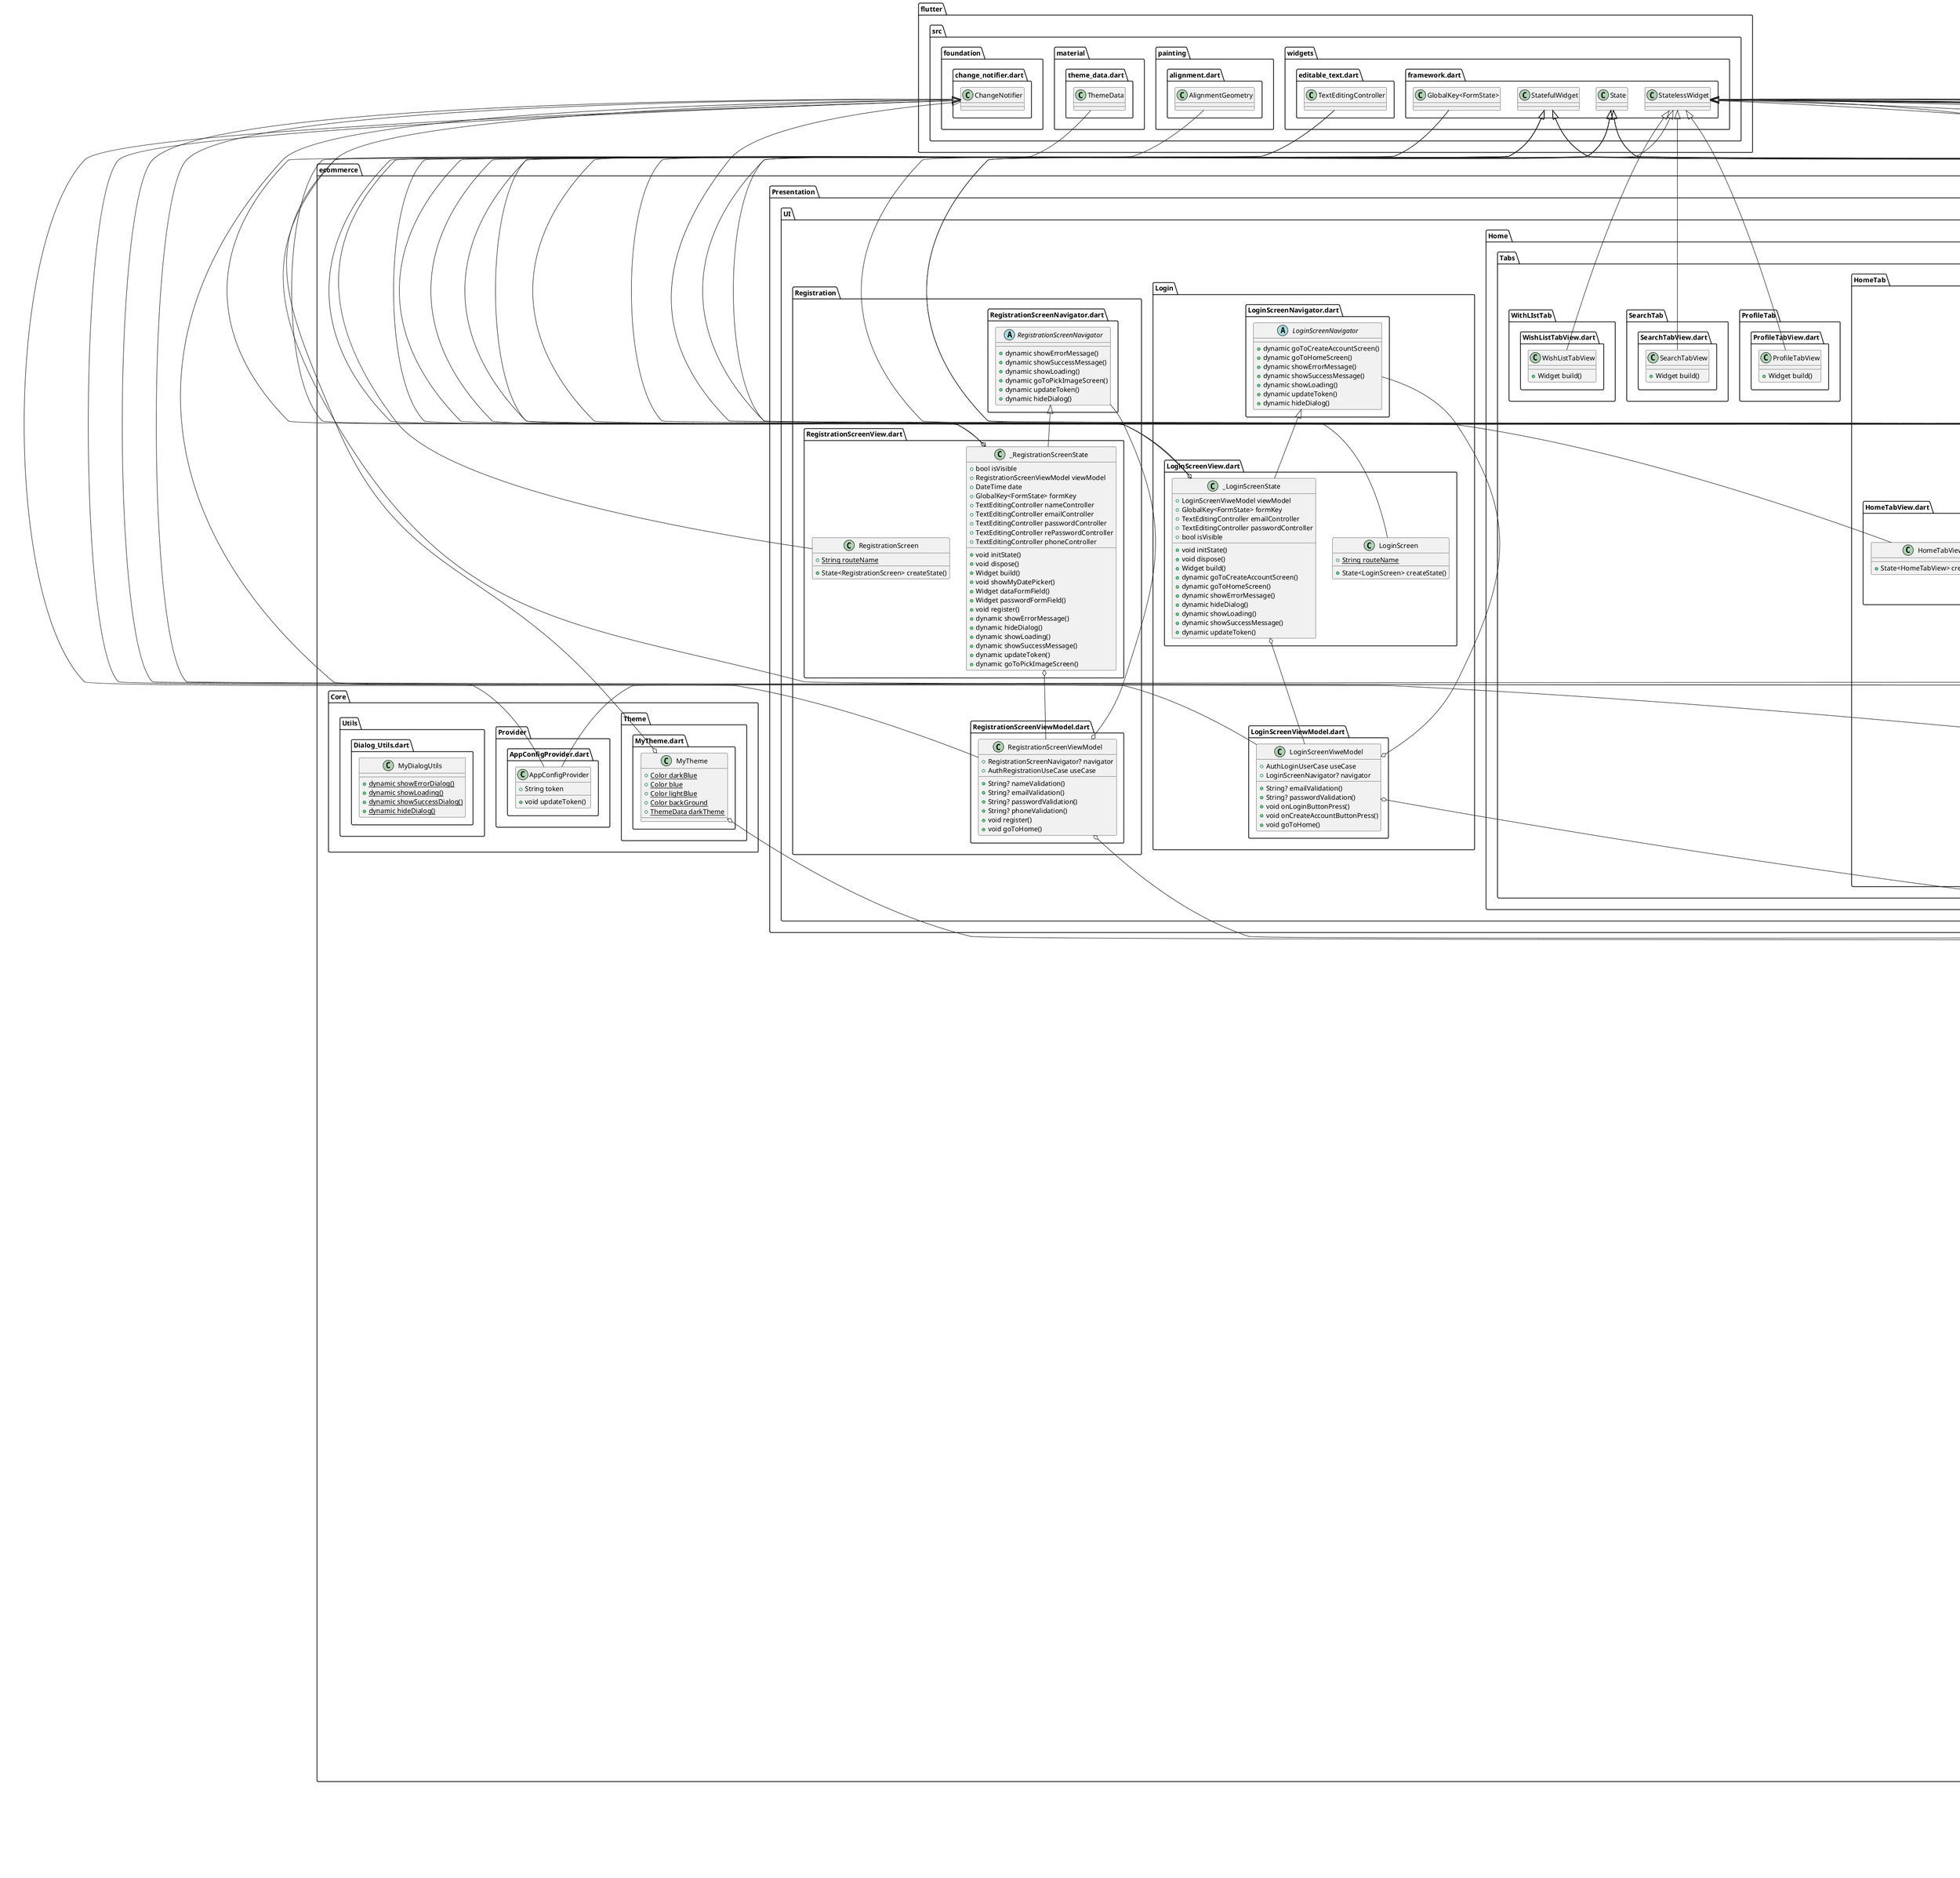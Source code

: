 @startuml
set namespaceSeparator ::

class "ecommerce::Core::Provider::AppConfigProvider.dart::AppConfigProvider" {
  +String token
  +void updateToken()
}

"flutter::src::foundation::change_notifier.dart::ChangeNotifier" <|-- "ecommerce::Core::Provider::AppConfigProvider.dart::AppConfigProvider"

class "ecommerce::Core::Theme::MyTheme.dart::MyTheme" {
  {static} +Color darkBlue
  {static} +Color blue
  {static} +Color lightBlue
  {static} +Color backGround
  {static} +ThemeData darkTheme
}

"ecommerce::Core::Theme::MyTheme.dart::MyTheme" o-- "dart::ui::Color"
"ecommerce::Core::Theme::MyTheme.dart::MyTheme" o-- "flutter::src::material::theme_data.dart::ThemeData"

class "ecommerce::Core::Utils::Dialog_Utils.dart::MyDialogUtils" {
  {static} +dynamic showErrorDialog()
  {static} +dynamic showLoading()
  {static} +dynamic showSuccessDialog()
  {static} +dynamic hideDialog()
}

class "ecommerce::Data::Api::ApiManager.dart::ApiManager" {
  {static} -ApiManager? _instance
  +String baseUrl
  +String addUserRoute
  +String addUserImageRoute
  +String loginRoute
  +String getCategoriesRoute
  +String getAllNewAddedProductsRoute
  +String getProductsByCategoryRoute
  +String getProductDetailsRoute
  {static} +ApiManager getApiManager()
  +Future<CreateUserResponseDTO> addNewUser()
  +Future<String> uploadUserImage()
  +Future<LoginResponseDTO> login()
  +Future<CategoriesResponseDTO> getCategories()
  +Future<ProductsResponseDTO> getAllNewAddedProducts()
  +Future<ProductsResponseDTO> getProductsByCategory()
  +Future<ProductDetailsResponseDTO> getProductDetails()
}

"ecommerce::Data::Api::ApiManager.dart::ApiManager" o-- "ecommerce::Data::Api::ApiManager.dart::ApiManager"

class "ecommerce::Data::Data%20Source::AuthRemoteDataSourceImpl.dart::AuthRemoteDataSourceImpl" {
  +ApiManager apiManager
  +Future<CreateUserResponse?> addNewUser()
  +Future<String> uploadUserImage()
  +Future<LoginResponse> login()
}

"ecommerce::Data::Data%20Source::AuthRemoteDataSourceImpl.dart::AuthRemoteDataSourceImpl" o-- "ecommerce::Data::Api::ApiManager.dart::ApiManager"
"ecommerce::Domain::Repository::Auth_Ropository_Contract.dart::AuthRemoteDataSource" <|-- "ecommerce::Data::Data%20Source::AuthRemoteDataSourceImpl.dart::AuthRemoteDataSourceImpl"

class "ecommerce::Data::Data%20Source::CategoriesRemoteDataSource.dart::CategoriesRemoteDataSourceImpl" {
  +ApiManager apiManager
  +Future<CategoriesResponse> getCategories()
}

"ecommerce::Data::Data%20Source::CategoriesRemoteDataSource.dart::CategoriesRemoteDataSourceImpl" o-- "ecommerce::Data::Api::ApiManager.dart::ApiManager"
"ecommerce::Domain::Repository::Categories_Repository_Contract.dart::CategoriesRemoteDataSource" <|-- "ecommerce::Data::Data%20Source::CategoriesRemoteDataSource.dart::CategoriesRemoteDataSourceImpl"

class "ecommerce::Data::Data%20Source::ProductLocalDataSourceImpl.dart::ProductLocalDataSourceImpl" {
  +SQLdb sqLdb
  +Future<String> insertData()
  +Future<String> deleteData()
}

"ecommerce::Data::Data%20Source::ProductLocalDataSourceImpl.dart::ProductLocalDataSourceImpl" o-- "ecommerce::Data::SQL::SQLDB.dart::SQLdb"
"ecommerce::Domain::Repository::Products_Prepository_Contract.dart::ProductLocalDataSource" <|-- "ecommerce::Data::Data%20Source::ProductLocalDataSourceImpl.dart::ProductLocalDataSourceImpl"

class "ecommerce::Data::Data%20Source::ProductRemoteDataSourceImpl.dart::ProductRemoteDataSourceImpl" {
  +ApiManager apiManager
  +Future<ProductsResponse> getNewAddedProduct()
  +Future<ProductsResponse> getProductsByCategory()
  +Future<ProductDetailsResponse> getProductDetails()
}

"ecommerce::Data::Data%20Source::ProductRemoteDataSourceImpl.dart::ProductRemoteDataSourceImpl" o-- "ecommerce::Data::Api::ApiManager.dart::ApiManager"
"ecommerce::Domain::Repository::Products_Prepository_Contract.dart::ProductRemoteDataSource" <|-- "ecommerce::Data::Data%20Source::ProductRemoteDataSourceImpl.dart::ProductRemoteDataSourceImpl"

class "ecommerce::Data::Models::CategoriesDTO.dart::CategoriesDTO" {
  +num? id
  +String? name
  +String? image
  +Map<String, dynamic> toJson()
  +Categories toDomain()
}

class "ecommerce::Data::Models::CategoriesResponseDTO.dart::CategoriesResponseDTO" {
  +String? statusCode
  +String? message
  +List<CategoriesDTO>? categories
  +Map<String, dynamic> toJson()
  +CategoriesResponse toDomain()
}

class "ecommerce::Data::Models::CreateUserResponseDTO.dart::CreateUserResponseDTO" {
  +String? statusCode
  +String? message
  +UserDTO? user
  +Map<String, dynamic> toJson()
  +CreateUserResponse toDomain()
}

"ecommerce::Data::Models::CreateUserResponseDTO.dart::CreateUserResponseDTO" o-- "ecommerce::Data::Models::UserDTO.dart::UserDTO"

class "ecommerce::Data::Models::FeedBackDTO.dart::FeedBackDTO" {
  +String? user
  +num? rate
  +String? comment
  +String? userImage
  +Map<String, dynamic> toJson()
  +FeedBack toDomain()
}

class "ecommerce::Data::Models::LoginResponseDTO.dart::LoginResponseDTO" {
  +String? statusCode
  +String? message
  +String? token
  +Map<String, dynamic> toJson()
  +LoginResponse toDomain()
}

class "ecommerce::Data::Models::ProductDetailsDTO.dart::ProductDetailsDTO" {
  +num? id
  +String? name
  +String? category
  +num? price
  +String? mainImage
  +String? description
  +String? descriptionImage
  +String? brand
  +num? quantity
  +num? rating
  +num? userRating
  +String? userComment
  +List<FeedBackDTO>? feedBack
  +List<String>? images
  +Map<String, dynamic> toJson()
  +ProductDetails toDomain()
}

class "ecommerce::Data::Models::ProductDetailsResponseDTO.dart::ProductDetailsResponseDTO" {
  +String? status
  +String? message
  +ProductDetailsDTO? product
  +Map<String, dynamic> toJson()
  +ProductDetailsResponse toDomain()
}

"ecommerce::Data::Models::ProductDetailsResponseDTO.dart::ProductDetailsResponseDTO" o-- "ecommerce::Data::Models::ProductDetailsDTO.dart::ProductDetailsDTO"

class "ecommerce::Data::Models::ProductsDTO.dart::ProductsDTO" {
  +num? id
  +String? name
  +String? category
  +num? price
  +String? mainImage
  +String? brand
  +num? rating
  +Map<String, dynamic> toJson()
  +Product toDomain()
}

class "ecommerce::Data::Models::ProductsResponseDTO.dart::ProductsResponseDTO" {
  +String? status
  +String? message
  +num? page
  +List<ProductsDTO>? products
  +Map<String, dynamic> toJson()
  +ProductsResponse toDomain()
}

class "ecommerce::Data::Models::UserDTO.dart::UserDTO" {
  +String? name
  +String? email
  +String? password
  +String? phone
  +String? birthDate
  +String? token
  +Map<String, dynamic> toJson()
}

class "ecommerce::Data::Repository::AuthRepositoryImpl.dart::AuthRepositoryImpl" {
  +AuthRemoteDataSource remoteDataSource
  +Future<CreateUserResponse> addNewUser()
  +Future<String> uploadUserImage()
  +Future<LoginResponse> login()
}

"ecommerce::Data::Repository::AuthRepositoryImpl.dart::AuthRepositoryImpl" o-- "ecommerce::Domain::Repository::Auth_Ropository_Contract.dart::AuthRemoteDataSource"
"ecommerce::Domain::Repository::Auth_Ropository_Contract.dart::AuthRepository" <|-- "ecommerce::Data::Repository::AuthRepositoryImpl.dart::AuthRepositoryImpl"

class "ecommerce::Data::Repository::CategoriesRepository.dart::CategoriesRepositoryImpl" {
  +CategoriesRemoteDataSource remoteDataSource
  +Future<CategoriesResponse> getCategories()
}

"ecommerce::Data::Repository::CategoriesRepository.dart::CategoriesRepositoryImpl" o-- "ecommerce::Domain::Repository::Categories_Repository_Contract.dart::CategoriesRemoteDataSource"
"ecommerce::Domain::Repository::Categories_Repository_Contract.dart::CategoriesRepository" <|-- "ecommerce::Data::Repository::CategoriesRepository.dart::CategoriesRepositoryImpl"

class "ecommerce::Data::Repository::ProductRepositoryImpl.dart::ProductRepositoryImpl" {
  +ProductRemoteDataSource remoteDataSource
  +ProductLocalDataSource localDataSource
  +Future<ProductsResponse> getNewAddedProduct()
  +Future<ProductsResponse> getProductsByCategory()
  +Future<ProductDetailsResponse> getProductDetails()
  +Future<String> insertData()
  +Future<String> deleteData()
}

"ecommerce::Data::Repository::ProductRepositoryImpl.dart::ProductRepositoryImpl" o-- "ecommerce::Domain::Repository::Products_Prepository_Contract.dart::ProductRemoteDataSource"
"ecommerce::Data::Repository::ProductRepositoryImpl.dart::ProductRepositoryImpl" o-- "ecommerce::Domain::Repository::Products_Prepository_Contract.dart::ProductLocalDataSource"
"ecommerce::Domain::Repository::Products_Prepository_Contract.dart::ProductRepository" <|-- "ecommerce::Data::Repository::ProductRepositoryImpl.dart::ProductRepositoryImpl"

class "ecommerce::Data::SQL::SQLDB.dart::SQLdb" {
  {static} -Database? _db
  +Future<Database?> getDB()
  +dynamic initiateDB()
  -void _onCreate()
  +Future<String> insertData()
  +Future<String> deleteData()
}

"ecommerce::Data::SQL::SQLDB.dart::SQLdb" o-- "sqflite_common::sqlite_api.dart::Database"

class "ecommerce::Domain::Models::Categories.dart::Categories" {
  +num? id
  +String? name
  +String? image
}

class "ecommerce::Domain::Models::CategoriesResponse.dart::CategoriesResponse" {
  +String? statusCode
  +String? message
  +List<Categories>? categories
}

class "ecommerce::Domain::Models::CreateUserResponse.dart::CreateUserResponse" {
  +String? statusCode
  +String? message
  +String? token
}

class "ecommerce::Domain::Models::FeedBack.dart::FeedBack" {
  +String? user
  +num? rate
  +String? comment
  +String? userImage
}

class "ecommerce::Domain::Models::LoginResponse.dart::LoginResponse" {
  +String? statusCode
  +String? message
  +String? token
}

class "ecommerce::Domain::Models::Prdouct.dart::Product" {
  +num? id
  +String? name
  +String? category
  +num? price
  +String? mainImage
  +String? brand
  +num? rating
  +bool? isInWishList
}

class "ecommerce::Domain::Models::ProductDetails.dart::ProductDetails" {
  +num? id
  +String? name
  +String? category
  +num? price
  +String? mainImage
  +String? description
  +String? descriptionImage
  +String? brand
  +num? quantity
  +num? rating
  +num? userRating
  +String? userComment
  +List<FeedBack>? feedBack
  +List<String>? images
}

class "ecommerce::Domain::Models::ProductDetailsResponse.dart::ProductDetailsResponse" {
  +String? status
  +String? message
  +ProductDetails? product
}

"ecommerce::Domain::Models::ProductDetailsResponse.dart::ProductDetailsResponse" o-- "ecommerce::Domain::Models::ProductDetails.dart::ProductDetails"

class "ecommerce::Domain::Models::ProductsResponse.dart::ProductsResponse" {
  +String? status
  +String? message
  +List<Product>? products
}

abstract class "ecommerce::Domain::Repository::Auth_Ropository_Contract.dart::AuthRemoteDataSource" {
  +Future<CreateUserResponse?> addNewUser()
  +Future<String> uploadUserImage()
  +Future<LoginResponse> login()
}

abstract class "ecommerce::Domain::Repository::Auth_Ropository_Contract.dart::AuthRepository" {
  +Future<CreateUserResponse?> addNewUser()
  +Future<String> uploadUserImage()
  +Future<LoginResponse> login()
}

abstract class "ecommerce::Domain::Repository::Categories_Repository_Contract.dart::CategoriesRemoteDataSource" {
  +Future<CategoriesResponse> getCategories()
}

abstract class "ecommerce::Domain::Repository::Categories_Repository_Contract.dart::CategoriesRepository" {
  +Future<CategoriesResponse> getCategories()
}

abstract class "ecommerce::Domain::Repository::Products_Prepository_Contract.dart::ProductRemoteDataSource" {
  +Future<ProductsResponse> getNewAddedProduct()
  +Future<ProductsResponse> getProductsByCategory()
  +Future<ProductDetailsResponse> getProductDetails()
}

abstract class "ecommerce::Domain::Repository::Products_Prepository_Contract.dart::ProductRepository" {
  +Future<ProductsResponse> getNewAddedProduct()
  +Future<ProductsResponse> getProductsByCategory()
  +Future<ProductDetailsResponse> getProductDetails()
  +Future<String> insertData()
  +Future<String> deleteData()
}

abstract class "ecommerce::Domain::Repository::Products_Prepository_Contract.dart::ProductLocalDataSource" {
  +Future<String> insertData()
  +Future<String> deleteData()
}

class "ecommerce::Domain::UseCase::AddToWishListUseCase.dart::AddToWishListUseCase" {
  +ProductRepository repository
  +Future<String> invoke()
}

"ecommerce::Domain::UseCase::AddToWishListUseCase.dart::AddToWishListUseCase" o-- "ecommerce::Domain::Repository::Products_Prepository_Contract.dart::ProductRepository"

class "ecommerce::Domain::UseCase::AuthLoginUserCase.dart::AuthLoginUserCase" {
  +AuthRepository repository
  +Future<LoginResponse> login()
}

"ecommerce::Domain::UseCase::AuthLoginUserCase.dart::AuthLoginUserCase" o-- "ecommerce::Domain::Repository::Auth_Ropository_Contract.dart::AuthRepository"

class "ecommerce::Domain::UseCase::AuthRegistrationUseCase.dart::AuthRegistrationUseCase" {
  +AuthRepository repository
  +Future<CreateUserResponse> invoke()
}

"ecommerce::Domain::UseCase::AuthRegistrationUseCase.dart::AuthRegistrationUseCase" o-- "ecommerce::Domain::Repository::Auth_Ropository_Contract.dart::AuthRepository"

class "ecommerce::Domain::UseCase::AuthUploadUserImageUseCase.dart::AuthUploadUserImageUseCase" {
  +AuthRepository repository
  +Future<String> uploadUserImage()
}

"ecommerce::Domain::UseCase::AuthUploadUserImageUseCase.dart::AuthUploadUserImageUseCase" o-- "ecommerce::Domain::Repository::Auth_Ropository_Contract.dart::AuthRepository"

class "ecommerce::Domain::UseCase::DeleteFromWishListUseCase.dart::DeleteFromWishListUseCase" {
  +ProductRepository repository
  +Future<String> invoke()
}

"ecommerce::Domain::UseCase::DeleteFromWishListUseCase.dart::DeleteFromWishListUseCase" o-- "ecommerce::Domain::Repository::Products_Prepository_Contract.dart::ProductRepository"

class "ecommerce::Domain::UseCase::GetCategoriesUseCase.dart::GetCategoriesUseCase" {
  +CategoriesRepository categoriesRepository
  +Future<CategoriesResponse> invoke()
}

"ecommerce::Domain::UseCase::GetCategoriesUseCase.dart::GetCategoriesUseCase" o-- "ecommerce::Domain::Repository::Categories_Repository_Contract.dart::CategoriesRepository"

class "ecommerce::Domain::UseCase::GetNewAddedProductUseCase.dart::GetNewAddedProductsUseCase" {
  +ProductRepository repository
  +Future<ProductsResponse> invoke()
}

"ecommerce::Domain::UseCase::GetNewAddedProductUseCase.dart::GetNewAddedProductsUseCase" o-- "ecommerce::Domain::Repository::Products_Prepository_Contract.dart::ProductRepository"

class "ecommerce::Domain::UseCase::GetProductDetailsUseCase.dart::GetProductDetailsUseCase" {
  +ProductRepository repository
  +Future<ProductDetails> invoke()
}

"ecommerce::Domain::UseCase::GetProductDetailsUseCase.dart::GetProductDetailsUseCase" o-- "ecommerce::Domain::Repository::Products_Prepository_Contract.dart::ProductRepository"

class "ecommerce::Domain::UseCase::GetProductsByCategoryIdUseCase.dart::GetProductsByCategoryIdUseCase" {
  +ProductRepository repository
  +Future<ProductsResponse> invoke()
}

"ecommerce::Domain::UseCase::GetProductsByCategoryIdUseCase.dart::GetProductsByCategoryIdUseCase" o-- "ecommerce::Domain::Repository::Products_Prepository_Contract.dart::ProductRepository"

class "ecommerce::main.dart::MyApp" {
  +String token
  +Widget build()
}

"flutter::src::widgets::framework.dart::StatelessWidget" <|-- "ecommerce::main.dart::MyApp"

class "ecommerce::Presentation::UI::Global%20Widgets::errorWidget.dart::errorWidget" {
  +String errorMessage
  +Function onTryAgainPress
  +Widget build()
}

"flutter::src::widgets::framework.dart::StatelessWidget" <|-- "ecommerce::Presentation::UI::Global%20Widgets::errorWidget.dart::errorWidget"

class "ecommerce::Presentation::UI::Global%20Widgets::ProductWidget.dart::ProductWidget" {
  +Product product
  +Function onWidgetPress
  +Function onFavoritePress
  +State<ProductWidget> createState()
}

"ecommerce::Presentation::UI::Global%20Widgets::ProductWidget.dart::ProductWidget" o-- "ecommerce::Domain::Models::Prdouct.dart::Product"
"flutter::src::widgets::framework.dart::StatefulWidget" <|-- "ecommerce::Presentation::UI::Global%20Widgets::ProductWidget.dart::ProductWidget"

class "ecommerce::Presentation::UI::Global%20Widgets::ProductWidget.dart::_ProductWidgetState" {
  +Widget build()
}

"flutter::src::widgets::framework.dart::State" <|-- "ecommerce::Presentation::UI::Global%20Widgets::ProductWidget.dart::_ProductWidgetState"

class "ecommerce::Presentation::UI::Home::HomeScreenView.dart::HomeScreen" {
  {static} +String routeName
  +State<HomeScreen> createState()
}

"flutter::src::widgets::framework.dart::StatefulWidget" <|-- "ecommerce::Presentation::UI::Home::HomeScreenView.dart::HomeScreen"

class "ecommerce::Presentation::UI::Home::HomeScreenView.dart::_HomeScreenState" {
  +List<Widget> tabs
  +int selectedIndex
  +Widget build()
}

"flutter::src::widgets::framework.dart::State" <|-- "ecommerce::Presentation::UI::Home::HomeScreenView.dart::_HomeScreenState"

class "ecommerce::Presentation::UI::Home::Tabs::CartTab::CartTabVIew.dart::CartTabView" {
  +Widget build()
}

"flutter::src::widgets::framework.dart::StatelessWidget" <|-- "ecommerce::Presentation::UI::Home::Tabs::CartTab::CartTabVIew.dart::CartTabView"

abstract class "ecommerce::Presentation::UI::Home::Tabs::HomeTab::HomeTabNavigator.dart::HomeTabNavigator" {
  +void goToProductListScreen()
  +void goToProductDetailsScreen()
}

class "ecommerce::Presentation::UI::Home::Tabs::HomeTab::HomeTabView.dart::HomeTabView" {
  +State<HomeTabView> createState()
}

"flutter::src::widgets::framework.dart::StatefulWidget" <|-- "ecommerce::Presentation::UI::Home::Tabs::HomeTab::HomeTabView.dart::HomeTabView"

class "ecommerce::Presentation::UI::Home::Tabs::HomeTab::HomeTabView.dart::_HomeTabViewState" {
  +HomeTabViewModel viewModel
  +void initState()
  +void dispose()
  +Widget build()
  +void goToProductListScreen()
  +void goToProductDetailsScreen()
}

"ecommerce::Presentation::UI::Home::Tabs::HomeTab::HomeTabView.dart::_HomeTabViewState" o-- "ecommerce::Presentation::UI::Home::Tabs::HomeTab::HomeTabViewModel.dart::HomeTabViewModel"
"flutter::src::widgets::framework.dart::State" <|-- "ecommerce::Presentation::UI::Home::Tabs::HomeTab::HomeTabView.dart::_HomeTabViewState"
"ecommerce::Presentation::UI::Home::Tabs::HomeTab::HomeTabNavigator.dart::HomeTabNavigator" <|-- "ecommerce::Presentation::UI::Home::Tabs::HomeTab::HomeTabView.dart::_HomeTabViewState"

class "ecommerce::Presentation::UI::Home::Tabs::HomeTab::HomeTabViewModel.dart::HomeTabViewModel" {
  +GetCategoriesUseCase categoriesUseCase
  +GetNewAddedProductsUseCase newAddedProductsUseCase
  +AddToWishListUseCase addToWishListUseCase
  +DeleteFromWishListUseCase deleteFromWishListUseCase
  +HomeTabNavigator? navigator
  +String? errorMessage
  +List<Categories>? categories
  +List<Product>? products
  +SQLdb sqLdb
  +void getCategories()
  +void getNewAddedProducts()
  +void onTryAgainButtonPress()
  +void goToProductsListScreen()
  +void onWidgetPress()
  +void onFavoritePress()
}

"ecommerce::Presentation::UI::Home::Tabs::HomeTab::HomeTabViewModel.dart::HomeTabViewModel" o-- "ecommerce::Domain::UseCase::GetCategoriesUseCase.dart::GetCategoriesUseCase"
"ecommerce::Presentation::UI::Home::Tabs::HomeTab::HomeTabViewModel.dart::HomeTabViewModel" o-- "ecommerce::Domain::UseCase::GetNewAddedProductUseCase.dart::GetNewAddedProductsUseCase"
"ecommerce::Presentation::UI::Home::Tabs::HomeTab::HomeTabViewModel.dart::HomeTabViewModel" o-- "ecommerce::Domain::UseCase::AddToWishListUseCase.dart::AddToWishListUseCase"
"ecommerce::Presentation::UI::Home::Tabs::HomeTab::HomeTabViewModel.dart::HomeTabViewModel" o-- "ecommerce::Domain::UseCase::DeleteFromWishListUseCase.dart::DeleteFromWishListUseCase"
"ecommerce::Presentation::UI::Home::Tabs::HomeTab::HomeTabViewModel.dart::HomeTabViewModel" o-- "ecommerce::Presentation::UI::Home::Tabs::HomeTab::HomeTabNavigator.dart::HomeTabNavigator"
"ecommerce::Presentation::UI::Home::Tabs::HomeTab::HomeTabViewModel.dart::HomeTabViewModel" o-- "ecommerce::Data::SQL::SQLDB.dart::SQLdb"
"flutter::src::foundation::change_notifier.dart::ChangeNotifier" <|-- "ecommerce::Presentation::UI::Home::Tabs::HomeTab::HomeTabViewModel.dart::HomeTabViewModel"

class "ecommerce::Presentation::UI::Home::Tabs::HomeTab::Widgets::BannerSlideShow.dart::BannerSlideShow" {
  +List<BannerData> bannersData
  +Widget build()
}

"flutter::src::widgets::framework.dart::StatelessWidget" <|-- "ecommerce::Presentation::UI::Home::Tabs::HomeTab::Widgets::BannerSlideShow.dart::BannerSlideShow"

class "ecommerce::Presentation::UI::Home::Tabs::HomeTab::Widgets::BannerSlideShow.dart::BannerData" {
  +int id
  +AlignmentGeometry alignmentGeometry
  +String title
  +String titleOnButton
  +String image
  +Color textColor
  +Categories categories
}

"ecommerce::Presentation::UI::Home::Tabs::HomeTab::Widgets::BannerSlideShow.dart::BannerData" o-- "flutter::src::painting::alignment.dart::AlignmentGeometry"
"ecommerce::Presentation::UI::Home::Tabs::HomeTab::Widgets::BannerSlideShow.dart::BannerData" o-- "dart::ui::Color"
"ecommerce::Presentation::UI::Home::Tabs::HomeTab::Widgets::BannerSlideShow.dart::BannerData" o-- "ecommerce::Domain::Models::Categories.dart::Categories"

class "ecommerce::Presentation::UI::Home::Tabs::HomeTab::Widgets::BannerWiget.dart::BannerWidget" {
  +BannerData bannerData
  +Widget build()
}

"ecommerce::Presentation::UI::Home::Tabs::HomeTab::Widgets::BannerWiget.dart::BannerWidget" o-- "ecommerce::Presentation::UI::Home::Tabs::HomeTab::Widgets::BannerSlideShow.dart::BannerData"
"flutter::src::widgets::framework.dart::StatelessWidget" <|-- "ecommerce::Presentation::UI::Home::Tabs::HomeTab::Widgets::BannerWiget.dart::BannerWidget"

class "ecommerce::Presentation::UI::Home::Tabs::HomeTab::Widgets::Categories.dart::CategoriesList" {
  +List<Categories> categories
  +Widget build()
}

"flutter::src::widgets::framework.dart::StatelessWidget" <|-- "ecommerce::Presentation::UI::Home::Tabs::HomeTab::Widgets::Categories.dart::CategoriesList"

class "ecommerce::Presentation::UI::Home::Tabs::HomeTab::Widgets::CategoryShowWidget.dart::CategoryShowWidget" {
  +Categories categories
  +Widget build()
}

"ecommerce::Presentation::UI::Home::Tabs::HomeTab::Widgets::CategoryShowWidget.dart::CategoryShowWidget" o-- "ecommerce::Domain::Models::Categories.dart::Categories"
"flutter::src::widgets::framework.dart::StatelessWidget" <|-- "ecommerce::Presentation::UI::Home::Tabs::HomeTab::Widgets::CategoryShowWidget.dart::CategoryShowWidget"

class "ecommerce::Presentation::UI::Home::Tabs::HomeTab::Widgets::ProductList.dart::HomeProductList" {
  +List<Product> products
  +Function onProductPress
  +Function onFavoritePress
  +Widget build()
}

"flutter::src::widgets::framework.dart::StatelessWidget" <|-- "ecommerce::Presentation::UI::Home::Tabs::HomeTab::Widgets::ProductList.dart::HomeProductList"

class "ecommerce::Presentation::UI::Home::Tabs::ProfileTab::ProfileTabView.dart::ProfileTabView" {
  +Widget build()
}

"flutter::src::widgets::framework.dart::StatelessWidget" <|-- "ecommerce::Presentation::UI::Home::Tabs::ProfileTab::ProfileTabView.dart::ProfileTabView"

class "ecommerce::Presentation::UI::Home::Tabs::SearchTab::SearchTabView.dart::SearchTabView" {
  +Widget build()
}

"flutter::src::widgets::framework.dart::StatelessWidget" <|-- "ecommerce::Presentation::UI::Home::Tabs::SearchTab::SearchTabView.dart::SearchTabView"

class "ecommerce::Presentation::UI::Home::Tabs::WithLIstTab::WishListTabView.dart::WishListTabView" {
  +Widget build()
}

"flutter::src::widgets::framework.dart::StatelessWidget" <|-- "ecommerce::Presentation::UI::Home::Tabs::WithLIstTab::WishListTabView.dart::WishListTabView"

abstract class "ecommerce::Presentation::UI::Login::LoginScreenNavigator.dart::LoginScreenNavigator" {
  +dynamic goToCreateAccountScreen()
  +dynamic goToHomeScreen()
  +dynamic showErrorMessage()
  +dynamic showSuccessMessage()
  +dynamic showLoading()
  +dynamic updateToken()
  +dynamic hideDialog()
}

class "ecommerce::Presentation::UI::Login::LoginScreenView.dart::LoginScreen" {
  {static} +String routeName
  +State<LoginScreen> createState()
}

"flutter::src::widgets::framework.dart::StatefulWidget" <|-- "ecommerce::Presentation::UI::Login::LoginScreenView.dart::LoginScreen"

class "ecommerce::Presentation::UI::Login::LoginScreenView.dart::_LoginScreenState" {
  +LoginScreenViweModel viewModel
  +GlobalKey<FormState> formKey
  +TextEditingController emailController
  +TextEditingController passwordController
  +bool isVisible
  +void initState()
  +void dispose()
  +Widget build()
  +dynamic goToCreateAccountScreen()
  +dynamic goToHomeScreen()
  +dynamic showErrorMessage()
  +dynamic hideDialog()
  +dynamic showLoading()
  +dynamic showSuccessMessage()
  +dynamic updateToken()
}

"ecommerce::Presentation::UI::Login::LoginScreenView.dart::_LoginScreenState" o-- "ecommerce::Presentation::UI::Login::LoginScreenViewModel.dart::LoginScreenViweModel"
"ecommerce::Presentation::UI::Login::LoginScreenView.dart::_LoginScreenState" o-- "flutter::src::widgets::framework.dart::GlobalKey<FormState>"
"ecommerce::Presentation::UI::Login::LoginScreenView.dart::_LoginScreenState" o-- "flutter::src::widgets::editable_text.dart::TextEditingController"
"flutter::src::widgets::framework.dart::State" <|-- "ecommerce::Presentation::UI::Login::LoginScreenView.dart::_LoginScreenState"
"ecommerce::Presentation::UI::Login::LoginScreenNavigator.dart::LoginScreenNavigator" <|-- "ecommerce::Presentation::UI::Login::LoginScreenView.dart::_LoginScreenState"

class "ecommerce::Presentation::UI::Login::LoginScreenViewModel.dart::LoginScreenViweModel" {
  +AuthLoginUserCase useCase
  +LoginScreenNavigator? navigator
  +String? emailValidation()
  +String? passwordValidation()
  +void onLoginButtonPress()
  +void onCreateAccountButtonPress()
  +void goToHome()
}

"ecommerce::Presentation::UI::Login::LoginScreenViewModel.dart::LoginScreenViweModel" o-- "ecommerce::Domain::UseCase::AuthLoginUserCase.dart::AuthLoginUserCase"
"ecommerce::Presentation::UI::Login::LoginScreenViewModel.dart::LoginScreenViweModel" o-- "ecommerce::Presentation::UI::Login::LoginScreenNavigator.dart::LoginScreenNavigator"
"flutter::src::foundation::change_notifier.dart::ChangeNotifier" <|-- "ecommerce::Presentation::UI::Login::LoginScreenViewModel.dart::LoginScreenViweModel"

abstract class "ecommerce::Presentation::UI::PickImage::PickImageScreenNavidator.dart::PickImageScreenNavigator" {
  +dynamic showErrorMessage()
  +dynamic showSuccessMessage()
  +dynamic showLoading()
  +dynamic goToHomeScreen()
  +dynamic hideDialog()
}

class "ecommerce::Presentation::UI::PickImage::PickImageScreenView.dart::PickImageScreen" {
  {static} +String routeName
  +State<PickImageScreen> createState()
}

"flutter::src::widgets::framework.dart::StatefulWidget" <|-- "ecommerce::Presentation::UI::PickImage::PickImageScreenView.dart::PickImageScreen"

class "ecommerce::Presentation::UI::PickImage::PickImageScreenView.dart::_PickImageScreenState" {
  +ImagePicker picker
  +XFile? images
  +File? image
  +PickImageScreenViewModel viewModel
  +void initState()
  +void dispose()
  +Widget build()
  +dynamic showErrorMessage()
  +dynamic hideDialog()
  +dynamic showLoading()
  +dynamic showSuccessMessage()
  +dynamic goToHomeScreen()
}

"ecommerce::Presentation::UI::PickImage::PickImageScreenView.dart::_PickImageScreenState" o-- "image_picker::image_picker.dart::ImagePicker"
"ecommerce::Presentation::UI::PickImage::PickImageScreenView.dart::_PickImageScreenState" o-- "cross_file::src::types::interface.dart::XFile"
"ecommerce::Presentation::UI::PickImage::PickImageScreenView.dart::_PickImageScreenState" o-- "dart::io::File"
"ecommerce::Presentation::UI::PickImage::PickImageScreenView.dart::_PickImageScreenState" o-- "ecommerce::Presentation::UI::PickImage::PickImageScreenViewModel.dart::PickImageScreenViewModel"
"flutter::src::widgets::framework.dart::State" <|-- "ecommerce::Presentation::UI::PickImage::PickImageScreenView.dart::_PickImageScreenState"
"ecommerce::Presentation::UI::PickImage::PickImageScreenNavidator.dart::PickImageScreenNavigator" <|-- "ecommerce::Presentation::UI::PickImage::PickImageScreenView.dart::_PickImageScreenState"

class "ecommerce::Presentation::UI::PickImage::PickImageScreenViewModel.dart::PickImageScreenViewModel" {
  +AuthUploadUserImageUseCase useCase
  +PickImageScreenNavigator? navigator
  +void uploadImage()
  +void goToHomeScreen()
}

"ecommerce::Presentation::UI::PickImage::PickImageScreenViewModel.dart::PickImageScreenViewModel" o-- "ecommerce::Domain::UseCase::AuthUploadUserImageUseCase.dart::AuthUploadUserImageUseCase"
"ecommerce::Presentation::UI::PickImage::PickImageScreenViewModel.dart::PickImageScreenViewModel" o-- "ecommerce::Presentation::UI::PickImage::PickImageScreenNavidator.dart::PickImageScreenNavigator"
"flutter::src::foundation::change_notifier.dart::ChangeNotifier" <|-- "ecommerce::Presentation::UI::PickImage::PickImageScreenViewModel.dart::PickImageScreenViewModel"

abstract class "ecommerce::Presentation::UI::ProductDetails::ProductDetailsNavigator.dart::ProductDetailsNavigator" {
}

class "ecommerce::Presentation::UI::ProductDetails::ProductDetailsView.dart::ProductDetailsScreen" {
  {static} +String routeName
  +State<ProductDetailsScreen> createState()
}

"flutter::src::widgets::framework.dart::StatefulWidget" <|-- "ecommerce::Presentation::UI::ProductDetails::ProductDetailsView.dart::ProductDetailsScreen"

class "ecommerce::Presentation::UI::ProductDetails::ProductDetailsView.dart::_ProductDetailsScreenState" {
  +ProductDetailsViewModel viewModel
  +Widget build()
}

"ecommerce::Presentation::UI::ProductDetails::ProductDetailsView.dart::_ProductDetailsScreenState" o-- "ecommerce::Presentation::UI::ProductDetails::ProductDetailsViewModel.dart::ProductDetailsViewModel"
"flutter::src::widgets::framework.dart::State" <|-- "ecommerce::Presentation::UI::ProductDetails::ProductDetailsView.dart::_ProductDetailsScreenState"

class "ecommerce::Presentation::UI::ProductDetails::ProductDetailsViewModel.dart::ProductDetailsViewModel" {
  +GetProductDetailsUseCase getProductDetailsUseCase
  +AddToWishListUseCase addToWishListUseCase
  +DeleteFromWishListUseCase deleteFromWishListUseCase
  +ProductDetails? product
  +String? errorMessage
  +AppConfigProvider? provider
  +String? id
  +Product? abstractProduct
  +String image
  +void getProductDetails()
  +void onTryAgainPress()
  +void onImagePress()
  +void onFavoritePress()
}

"ecommerce::Presentation::UI::ProductDetails::ProductDetailsViewModel.dart::ProductDetailsViewModel" o-- "ecommerce::Domain::UseCase::GetProductDetailsUseCase.dart::GetProductDetailsUseCase"
"ecommerce::Presentation::UI::ProductDetails::ProductDetailsViewModel.dart::ProductDetailsViewModel" o-- "ecommerce::Domain::UseCase::AddToWishListUseCase.dart::AddToWishListUseCase"
"ecommerce::Presentation::UI::ProductDetails::ProductDetailsViewModel.dart::ProductDetailsViewModel" o-- "ecommerce::Domain::UseCase::DeleteFromWishListUseCase.dart::DeleteFromWishListUseCase"
"ecommerce::Presentation::UI::ProductDetails::ProductDetailsViewModel.dart::ProductDetailsViewModel" o-- "ecommerce::Domain::Models::ProductDetails.dart::ProductDetails"
"ecommerce::Presentation::UI::ProductDetails::ProductDetailsViewModel.dart::ProductDetailsViewModel" o-- "ecommerce::Core::Provider::AppConfigProvider.dart::AppConfigProvider"
"ecommerce::Presentation::UI::ProductDetails::ProductDetailsViewModel.dart::ProductDetailsViewModel" o-- "ecommerce::Domain::Models::Prdouct.dart::Product"
"flutter::src::foundation::change_notifier.dart::ChangeNotifier" <|-- "ecommerce::Presentation::UI::ProductDetails::ProductDetailsViewModel.dart::ProductDetailsViewModel"

class "ecommerce::Presentation::UI::ProductDetails::Widgets::BrandAndRatingWidget.dart::BrandAndRatingWidget" {
  +String brand
  +String rating
  +Widget build()
}

"flutter::src::widgets::framework.dart::StatelessWidget" <|-- "ecommerce::Presentation::UI::ProductDetails::Widgets::BrandAndRatingWidget.dart::BrandAndRatingWidget"

class "ecommerce::Presentation::UI::ProductDetails::Widgets::ButtonsWidget.dart::ButtonsWidget" {
  +bool isInWishList
  +Function onFavoritePress
  +State<ButtonsWidget> createState()
}

"flutter::src::widgets::framework.dart::StatefulWidget" <|-- "ecommerce::Presentation::UI::ProductDetails::Widgets::ButtonsWidget.dart::ButtonsWidget"

class "ecommerce::Presentation::UI::ProductDetails::Widgets::ButtonsWidget.dart::_ButtonsWidgetState" {
  +Widget build()
}

"flutter::src::widgets::framework.dart::State" <|-- "ecommerce::Presentation::UI::ProductDetails::Widgets::ButtonsWidget.dart::_ButtonsWidgetState"

class "ecommerce::Presentation::UI::ProductDetails::Widgets::DescriptionImageWidget.dart::DescriptionImageWidget" {
  +String image
  +Widget build()
}

"flutter::src::widgets::framework.dart::StatelessWidget" <|-- "ecommerce::Presentation::UI::ProductDetails::Widgets::DescriptionImageWidget.dart::DescriptionImageWidget"

class "ecommerce::Presentation::UI::ProductDetails::Widgets::DescriptionWIdget.dart::DescriptionWidget" {
  +String desctiption
  +Widget build()
}

"flutter::src::widgets::framework.dart::StatelessWidget" <|-- "ecommerce::Presentation::UI::ProductDetails::Widgets::DescriptionWIdget.dart::DescriptionWidget"

class "ecommerce::Presentation::UI::ProductDetails::Widgets::FeedBacksWidget.dart::FeedBacksWidget" {
  +double rating
  +List<FeedBack>? feedbacks
  +Widget build()
}

"flutter::src::widgets::framework.dart::StatelessWidget" <|-- "ecommerce::Presentation::UI::ProductDetails::Widgets::FeedBacksWidget.dart::FeedBacksWidget"

class "ecommerce::Presentation::UI::ProductDetails::Widgets::ImagesListWidget.dart::ImagesListWidget" {
  +List<String> images
  +Function onImagePress
  +Widget build()
}

"flutter::src::widgets::framework.dart::StatelessWidget" <|-- "ecommerce::Presentation::UI::ProductDetails::Widgets::ImagesListWidget.dart::ImagesListWidget"

class "ecommerce::Presentation::UI::ProductDetails::Widgets::ImageWidget.dart::ImageWidget" {
  +String image
  +Widget build()
}

"flutter::src::widgets::framework.dart::StatelessWidget" <|-- "ecommerce::Presentation::UI::ProductDetails::Widgets::ImageWidget.dart::ImageWidget"

class "ecommerce::Presentation::UI::ProductDetails::Widgets::NameWidget.dart::NameWidget" {
  +String name
  +Widget build()
}

"flutter::src::widgets::framework.dart::StatelessWidget" <|-- "ecommerce::Presentation::UI::ProductDetails::Widgets::NameWidget.dart::NameWidget"

class "ecommerce::Presentation::UI::ProductDetails::Widgets::PriceWidget.dart::PriceWidget" {
  +String price
  +Widget build()
}

"flutter::src::widgets::framework.dart::StatelessWidget" <|-- "ecommerce::Presentation::UI::ProductDetails::Widgets::PriceWidget.dart::PriceWidget"

class "ecommerce::Presentation::UI::ProductDetails::Widgets::UserRatingWidget.dart::UserRatingWidget" {
  +String? rating
  +Widget build()
}

"flutter::src::widgets::framework.dart::StatelessWidget" <|-- "ecommerce::Presentation::UI::ProductDetails::Widgets::UserRatingWidget.dart::UserRatingWidget"

abstract class "ecommerce::Presentation::UI::ProductsList::ProductsListNavigator.dart::ProductsListNavigator" {
  +void goToProductDetailsScreen()
}

class "ecommerce::Presentation::UI::ProductsList::ProductsListView.dart::ProductsListScreen" {
  {static} +String routeName
  +State<ProductsListScreen> createState()
}

"flutter::src::widgets::framework.dart::StatefulWidget" <|-- "ecommerce::Presentation::UI::ProductsList::ProductsListView.dart::ProductsListScreen"

class "ecommerce::Presentation::UI::ProductsList::ProductsListView.dart::_ProductsListScreenState" {
  +ProductsListViewModel viewModel
  +void initState()
  +void dispose()
  +Widget build()
  +void goToProductDetailsScreen()
}

"ecommerce::Presentation::UI::ProductsList::ProductsListView.dart::_ProductsListScreenState" o-- "ecommerce::Presentation::UI::ProductsList::ProductsListViewModel.dart::ProductsListViewModel"
"flutter::src::widgets::framework.dart::State" <|-- "ecommerce::Presentation::UI::ProductsList::ProductsListView.dart::_ProductsListScreenState"
"ecommerce::Presentation::UI::ProductsList::ProductsListNavigator.dart::ProductsListNavigator" <|-- "ecommerce::Presentation::UI::ProductsList::ProductsListView.dart::_ProductsListScreenState"

class "ecommerce::Presentation::UI::ProductsList::ProductsListViewModel.dart::ProductsListViewModel" {
  +GetProductsByCategoryIdUseCase getProductsByCategoryIdUseCase
  +AddToWishListUseCase addToWishListUseCase
  +DeleteFromWishListUseCase deleteFromWishListUseCase
  +ProductsListNavigator? navigator
  +String? errorMessage
  +List<Product>? products
  +double categoryId
  +void getProductsByCategoryId()
  +void onTryAgainButtonPress()
  +void onWidgetPress()
  +void onFavoritePress()
}

"ecommerce::Presentation::UI::ProductsList::ProductsListViewModel.dart::ProductsListViewModel" o-- "ecommerce::Domain::UseCase::GetProductsByCategoryIdUseCase.dart::GetProductsByCategoryIdUseCase"
"ecommerce::Presentation::UI::ProductsList::ProductsListViewModel.dart::ProductsListViewModel" o-- "ecommerce::Domain::UseCase::AddToWishListUseCase.dart::AddToWishListUseCase"
"ecommerce::Presentation::UI::ProductsList::ProductsListViewModel.dart::ProductsListViewModel" o-- "ecommerce::Domain::UseCase::DeleteFromWishListUseCase.dart::DeleteFromWishListUseCase"
"ecommerce::Presentation::UI::ProductsList::ProductsListViewModel.dart::ProductsListViewModel" o-- "ecommerce::Presentation::UI::ProductsList::ProductsListNavigator.dart::ProductsListNavigator"
"flutter::src::foundation::change_notifier.dart::ChangeNotifier" <|-- "ecommerce::Presentation::UI::ProductsList::ProductsListViewModel.dart::ProductsListViewModel"

abstract class "ecommerce::Presentation::UI::Registration::RegistrationScreenNavigator.dart::RegistrationScreenNavigator" {
  +dynamic showErrorMessage()
  +dynamic showSuccessMessage()
  +dynamic showLoading()
  +dynamic goToPickImageScreen()
  +dynamic updateToken()
  +dynamic hideDialog()
}

class "ecommerce::Presentation::UI::Registration::RegistrationScreenView.dart::RegistrationScreen" {
  {static} +String routeName
  +State<RegistrationScreen> createState()
}

"flutter::src::widgets::framework.dart::StatefulWidget" <|-- "ecommerce::Presentation::UI::Registration::RegistrationScreenView.dart::RegistrationScreen"

class "ecommerce::Presentation::UI::Registration::RegistrationScreenView.dart::_RegistrationScreenState" {
  +bool isVisible
  +RegistrationScreenViewModel viewModel
  +DateTime date
  +GlobalKey<FormState> formKey
  +TextEditingController nameController
  +TextEditingController emailController
  +TextEditingController passwordController
  +TextEditingController rePasswordController
  +TextEditingController phoneController
  +void initState()
  +void dispose()
  +Widget build()
  +void showMyDatePicker()
  +Widget dataFormField()
  +Widget passwordFormField()
  +void register()
  +dynamic showErrorMessage()
  +dynamic hideDialog()
  +dynamic showLoading()
  +dynamic showSuccessMessage()
  +dynamic updateToken()
  +dynamic goToPickImageScreen()
}

"ecommerce::Presentation::UI::Registration::RegistrationScreenView.dart::_RegistrationScreenState" o-- "ecommerce::Presentation::UI::Registration::RegistrationScreenViewModel.dart::RegistrationScreenViewModel"
"ecommerce::Presentation::UI::Registration::RegistrationScreenView.dart::_RegistrationScreenState" o-- "flutter::src::widgets::framework.dart::GlobalKey<FormState>"
"ecommerce::Presentation::UI::Registration::RegistrationScreenView.dart::_RegistrationScreenState" o-- "flutter::src::widgets::editable_text.dart::TextEditingController"
"flutter::src::widgets::framework.dart::State" <|-- "ecommerce::Presentation::UI::Registration::RegistrationScreenView.dart::_RegistrationScreenState"
"ecommerce::Presentation::UI::Registration::RegistrationScreenNavigator.dart::RegistrationScreenNavigator" <|-- "ecommerce::Presentation::UI::Registration::RegistrationScreenView.dart::_RegistrationScreenState"

class "ecommerce::Presentation::UI::Registration::RegistrationScreenViewModel.dart::RegistrationScreenViewModel" {
  +RegistrationScreenNavigator? navigator
  +AuthRegistrationUseCase useCase
  +String? nameValidation()
  +String? emailValidation()
  +String? passwordValidation()
  +String? phoneValidation()
  +void register()
  +void goToHome()
}

"ecommerce::Presentation::UI::Registration::RegistrationScreenViewModel.dart::RegistrationScreenViewModel" o-- "ecommerce::Presentation::UI::Registration::RegistrationScreenNavigator.dart::RegistrationScreenNavigator"
"ecommerce::Presentation::UI::Registration::RegistrationScreenViewModel.dart::RegistrationScreenViewModel" o-- "ecommerce::Domain::UseCase::AuthRegistrationUseCase.dart::AuthRegistrationUseCase"
"flutter::src::foundation::change_notifier.dart::ChangeNotifier" <|-- "ecommerce::Presentation::UI::Registration::RegistrationScreenViewModel.dart::RegistrationScreenViewModel"


@enduml
